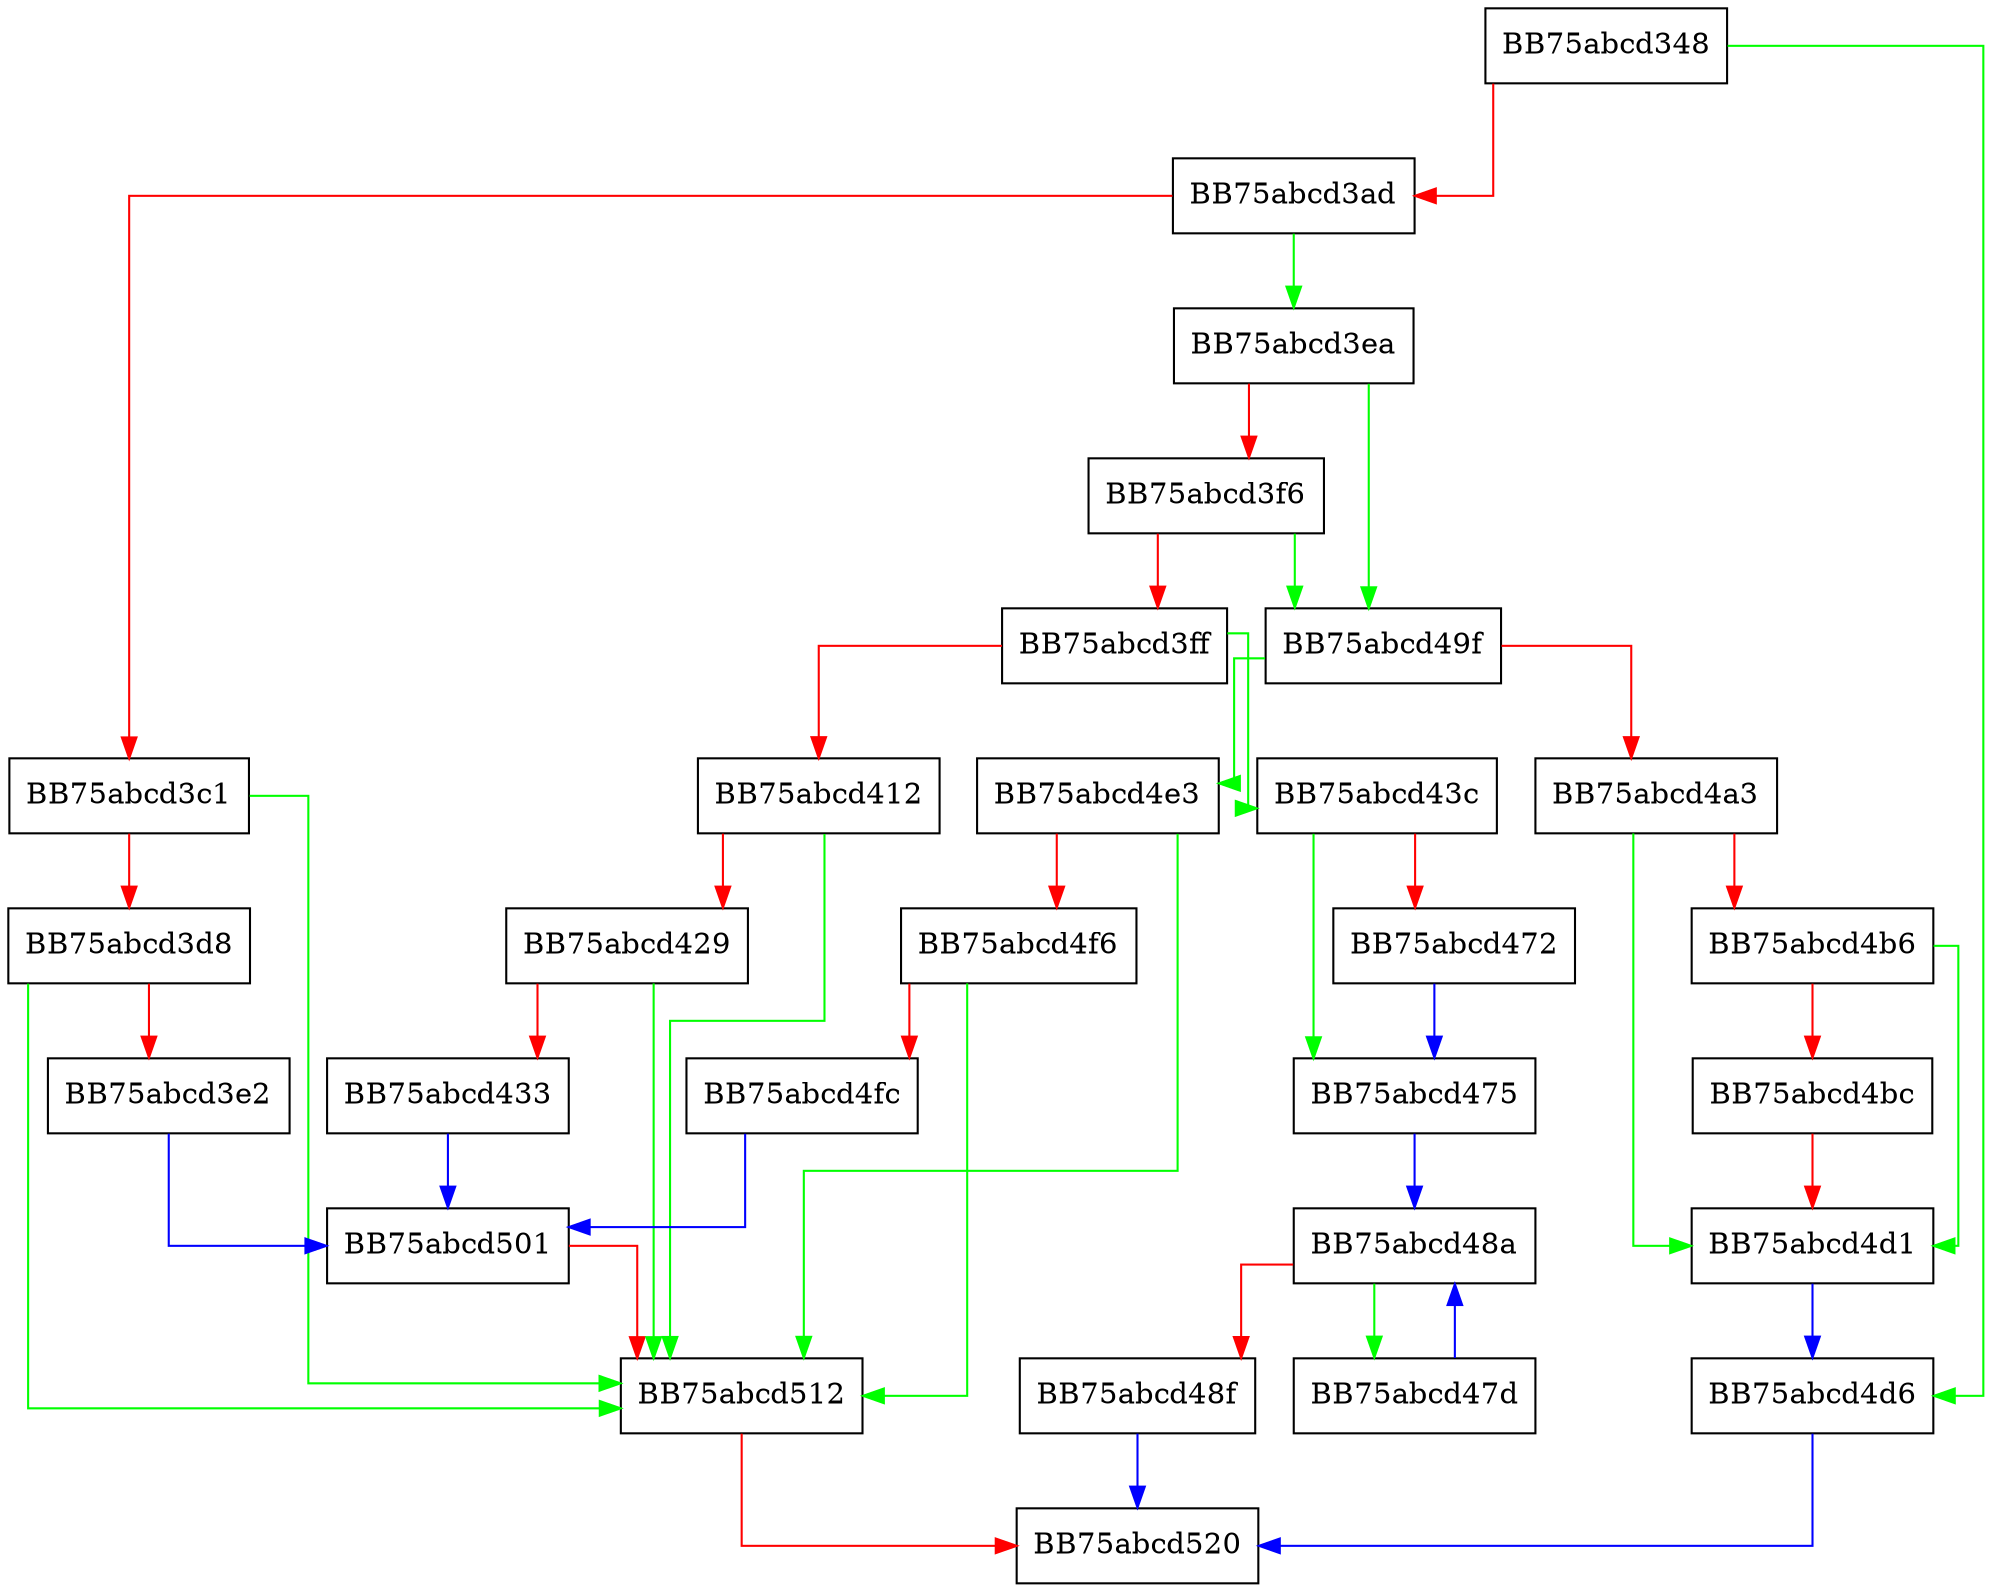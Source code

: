 digraph QueryDiskSerialNumber {
  node [shape="box"];
  graph [splines=ortho];
  BB75abcd348 -> BB75abcd4d6 [color="green"];
  BB75abcd348 -> BB75abcd3ad [color="red"];
  BB75abcd3ad -> BB75abcd3ea [color="green"];
  BB75abcd3ad -> BB75abcd3c1 [color="red"];
  BB75abcd3c1 -> BB75abcd512 [color="green"];
  BB75abcd3c1 -> BB75abcd3d8 [color="red"];
  BB75abcd3d8 -> BB75abcd512 [color="green"];
  BB75abcd3d8 -> BB75abcd3e2 [color="red"];
  BB75abcd3e2 -> BB75abcd501 [color="blue"];
  BB75abcd3ea -> BB75abcd49f [color="green"];
  BB75abcd3ea -> BB75abcd3f6 [color="red"];
  BB75abcd3f6 -> BB75abcd49f [color="green"];
  BB75abcd3f6 -> BB75abcd3ff [color="red"];
  BB75abcd3ff -> BB75abcd43c [color="green"];
  BB75abcd3ff -> BB75abcd412 [color="red"];
  BB75abcd412 -> BB75abcd512 [color="green"];
  BB75abcd412 -> BB75abcd429 [color="red"];
  BB75abcd429 -> BB75abcd512 [color="green"];
  BB75abcd429 -> BB75abcd433 [color="red"];
  BB75abcd433 -> BB75abcd501 [color="blue"];
  BB75abcd43c -> BB75abcd475 [color="green"];
  BB75abcd43c -> BB75abcd472 [color="red"];
  BB75abcd472 -> BB75abcd475 [color="blue"];
  BB75abcd475 -> BB75abcd48a [color="blue"];
  BB75abcd47d -> BB75abcd48a [color="blue"];
  BB75abcd48a -> BB75abcd47d [color="green"];
  BB75abcd48a -> BB75abcd48f [color="red"];
  BB75abcd48f -> BB75abcd520 [color="blue"];
  BB75abcd49f -> BB75abcd4e3 [color="green"];
  BB75abcd49f -> BB75abcd4a3 [color="red"];
  BB75abcd4a3 -> BB75abcd4d1 [color="green"];
  BB75abcd4a3 -> BB75abcd4b6 [color="red"];
  BB75abcd4b6 -> BB75abcd4d1 [color="green"];
  BB75abcd4b6 -> BB75abcd4bc [color="red"];
  BB75abcd4bc -> BB75abcd4d1 [color="red"];
  BB75abcd4d1 -> BB75abcd4d6 [color="blue"];
  BB75abcd4d6 -> BB75abcd520 [color="blue"];
  BB75abcd4e3 -> BB75abcd512 [color="green"];
  BB75abcd4e3 -> BB75abcd4f6 [color="red"];
  BB75abcd4f6 -> BB75abcd512 [color="green"];
  BB75abcd4f6 -> BB75abcd4fc [color="red"];
  BB75abcd4fc -> BB75abcd501 [color="blue"];
  BB75abcd501 -> BB75abcd512 [color="red"];
  BB75abcd512 -> BB75abcd520 [color="red"];
}